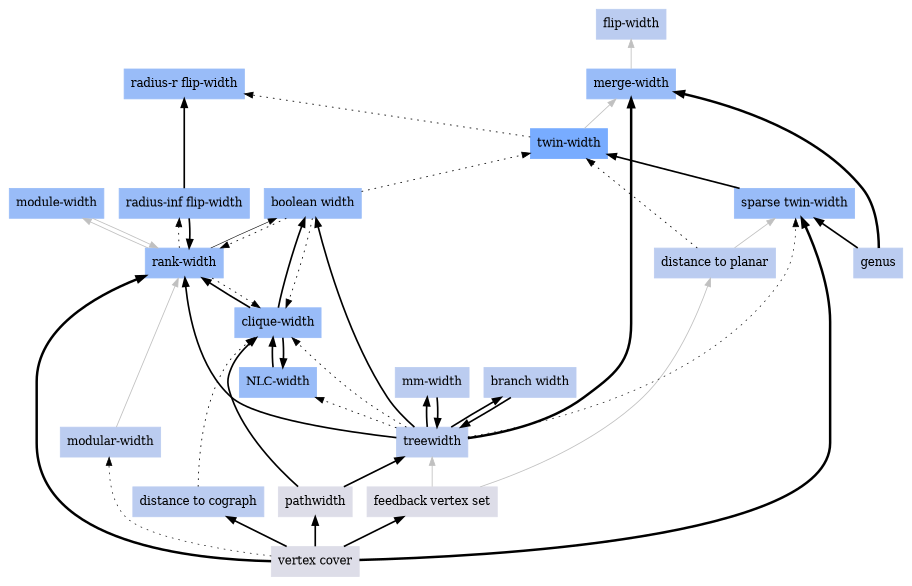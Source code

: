 digraph local_OrH7et {
	node [color=lightblue2 style=filled]
	margin=0.04 size="6,6"
	rankdir = BT
	"n_GNOiyB" [label="feedback vertex set" URL="/parameters/html/GNOiyB" color="#dddde8" shape=box]
	"n_VHClqR" [label="pathwidth" URL="/parameters/html/VHClqR" color="#dddde8" shape=box]
	"n_Xrpbv7" [label="NLC-width" URL="/parameters/html/Xrpbv7" color="#99bcf8" shape=box]
	"n_uDXX2i" [label="distance to cograph" URL="/parameters/html/uDXX2i" color="#bbccf0" shape=box]
	"n_4lp9Yj" [label="vertex cover" URL="/parameters/html/4lp9Yj" color="#dddde8" shape=box]
	"n_d7vRYU" [label="mm-width" URL="/parameters/html/d7vRYU" color="#bbccf0" shape=box]
	"n_A2jPWT" [label="boolean width" URL="/parameters/html/A2jPWT" color="#99bcf8" shape=box]
	"n_MLJMRH" [label="distance to planar" URL="/parameters/html/MLJMRH" color="#bbccf0" shape=box]
	"n_lIcmuR" [label="branch width" URL="/parameters/html/lIcmuR" color="#bbccf0" shape=box]
	"n_OrH7et" [label="twin-width" URL="/parameters/html/OrH7et" color="#78acff" shape=box]
	"n_5Q7fuR" [label="treewidth" URL="/parameters/html/5Q7fuR" color="#bbccf0" shape=box]
	"n_nYXiuT" [label="radius-inf flip-width" URL="/parameters/html/nYXiuT" color="#99bcf8" shape=box]
	"n_wg5HuV" [label="clique-width" URL="/parameters/html/wg5HuV" color="#99bcf8" shape=box]
	"n_fojquT" [label="rank-width" URL="/parameters/html/fojquT" color="#99bcf8" shape=box]
	"n_EV3FqL" [label="module-width" URL="/parameters/html/EV3FqL" color="#99bcf8" shape=box]
	"n_4bj71L" [label="modular-width" URL="/parameters/html/4bj71L" color="#bbccf0" shape=box]
	"n_4DIiH0" [label="radius-r flip-width" URL="/parameters/html/4DIiH0" color="#99bcf8" shape=box]
	"n_jYG7BR" [label="flip-width" URL="/parameters/html/jYG7BR" color="#bbccf0" shape=box]
	"n_2FM8hj" [label="sparse twin-width" URL="/parameters/html/2FM8hj" color="#99bcf8" shape=box]
	"n_UWmTKl" [label="merge-width" URL="/parameters/html/UWmTKl" color="#99bcf8" shape=box]
	"n_gbaHdw" [label="genus" URL="/parameters/html/gbaHdw" color="#bbccf0" shape=box]
	"n_uDXX2i" -> "n_wg5HuV" [label="" decorate=true lblstyle="above, sloped" style="dotted" weight="1" penwidth="1.0"]
	"n_Xrpbv7" -> "n_wg5HuV" [label="" decorate=true lblstyle="above, sloped" weight="100" penwidth="2.0"]
	"n_MLJMRH" -> "n_OrH7et" [label="" decorate=true lblstyle="above, sloped" style="dotted" weight="1" penwidth="1.0"]
	"n_4lp9Yj" -> "n_2FM8hj" [label="" decorate=true lblstyle="above, sloped" weight="100" penwidth="3.0"]
	"n_wg5HuV" -> "n_fojquT" [label="" decorate=true lblstyle="above, sloped" weight="100" penwidth="2.0"]
	"n_5Q7fuR" -> "n_UWmTKl" [label="" decorate=true lblstyle="above, sloped" weight="100" penwidth="3.0"]
	"n_5Q7fuR" -> "n_d7vRYU" [label="" decorate=true lblstyle="above, sloped" weight="100" penwidth="2.0"]
	"n_wg5HuV" -> "n_A2jPWT" [label="" decorate=true lblstyle="above, sloped" weight="100" penwidth="2.0"]
	"n_fojquT" -> "n_A2jPWT" [label="" decorate=true lblstyle="above, sloped" weight="20" penwidth="0.7"]
	"n_fojquT" -> "n_nYXiuT" [label="" decorate=true lblstyle="above, sloped" style="dotted" weight="1" penwidth="1.0"]
	"n_4bj71L" -> "n_fojquT" [label="" decorate=true lblstyle="above, sloped" color="gray" weight="1"]
	"n_wg5HuV" -> "n_Xrpbv7" [label="" decorate=true lblstyle="above, sloped" weight="100" penwidth="2.0"]
	"n_GNOiyB" -> "n_5Q7fuR" [label="" decorate=true lblstyle="above, sloped" color="gray" weight="1"]
	"n_fojquT" -> "n_EV3FqL" [label="" decorate=true lblstyle="above, sloped" color="gray" weight="1"]
	"n_MLJMRH" -> "n_2FM8hj" [label="" decorate=true lblstyle="above, sloped" color="gray" weight="1"]
	"n_4lp9Yj" -> "n_4bj71L" [label="" decorate=true lblstyle="above, sloped" style="dotted" weight="1" penwidth="0.8"]
	"n_d7vRYU" -> "n_5Q7fuR" [label="" decorate=true lblstyle="above, sloped" weight="100" penwidth="2.0"]
	"n_VHClqR" -> "n_wg5HuV" [label="" decorate=true lblstyle="above, sloped" weight="100" penwidth="2.0"]
	"n_OrH7et" -> "n_UWmTKl" [label="" decorate=true lblstyle="above, sloped" color="gray" weight="1"]
	"n_5Q7fuR" -> "n_Xrpbv7" [label="" decorate=true lblstyle="above, sloped" style="dotted" weight="1" penwidth="1.0"]
	"n_nYXiuT" -> "n_fojquT" [label="" decorate=true lblstyle="above, sloped" weight="100" penwidth="2.0"]
	"n_4lp9Yj" -> "n_GNOiyB" [label="" decorate=true lblstyle="above, sloped" weight="100" penwidth="2.0"]
	"n_gbaHdw" -> "n_2FM8hj" [label="" decorate=true lblstyle="above, sloped" weight="100" penwidth="2.0"]
	"n_A2jPWT" -> "n_wg5HuV" [label="" decorate=true lblstyle="above, sloped" style="dotted" weight="1" penwidth="1.0"]
	"n_4lp9Yj" -> "n_fojquT" [label="" decorate=true lblstyle="above, sloped" weight="100" penwidth="3.0"]
	"n_fojquT" -> "n_wg5HuV" [label="" decorate=true lblstyle="above, sloped" style="dotted" weight="1" penwidth="1.0"]
	"n_5Q7fuR" -> "n_wg5HuV" [label="" decorate=true lblstyle="above, sloped" style="dotted" weight="1" penwidth="1.0"]
	"n_4lp9Yj" -> "n_VHClqR" [label="" decorate=true lblstyle="above, sloped" weight="100" penwidth="2.0"]
	"n_GNOiyB" -> "n_MLJMRH" [label="" decorate=true lblstyle="above, sloped" color="gray" weight="1"]
	"n_VHClqR" -> "n_5Q7fuR" [label="" decorate=true lblstyle="above, sloped" weight="100" penwidth="2.0"]
	"n_OrH7et" -> "n_4DIiH0" [label="" decorate=true lblstyle="above, sloped" style="dotted" weight="1" penwidth="1.0"]
	"n_5Q7fuR" -> "n_lIcmuR" [label="" decorate=true lblstyle="above, sloped" weight="100" penwidth="2.0"]
	"n_nYXiuT" -> "n_4DIiH0" [label="" decorate=true lblstyle="above, sloped" weight="100" penwidth="2.0"]
	"n_UWmTKl" -> "n_jYG7BR" [label="" decorate=true lblstyle="above, sloped" color="gray" weight="1"]
	"n_2FM8hj" -> "n_OrH7et" [label="" decorate=true lblstyle="above, sloped" weight="100" penwidth="2.0"]
	"n_gbaHdw" -> "n_UWmTKl" [label="" decorate=true lblstyle="above, sloped" weight="100" penwidth="3.0"]
	"n_4lp9Yj" -> "n_uDXX2i" [label="" decorate=true lblstyle="above, sloped" weight="100" penwidth="2.0"]
	"n_5Q7fuR" -> "n_2FM8hj" [label="" decorate=true lblstyle="above, sloped" style="dotted" weight="1" penwidth="0.8"]
	"n_5Q7fuR" -> "n_fojquT" [label="" decorate=true lblstyle="above, sloped" weight="100" penwidth="2.0"]
	"n_A2jPWT" -> "n_fojquT" [label="" decorate=true lblstyle="above, sloped" style="dotted" weight="1" penwidth="1.0"]
	"n_lIcmuR" -> "n_5Q7fuR" [label="" decorate=true lblstyle="above, sloped" weight="100" penwidth="2.0"]
	"n_EV3FqL" -> "n_fojquT" [label="" decorate=true lblstyle="above, sloped" color="gray" weight="1"]
	"n_5Q7fuR" -> "n_A2jPWT" [label="" decorate=true lblstyle="above, sloped" weight="100" penwidth="2.0"]
	"n_A2jPWT" -> "n_OrH7et" [label="" decorate=true lblstyle="above, sloped" style="dotted" weight="1" penwidth="1.0"]
}
